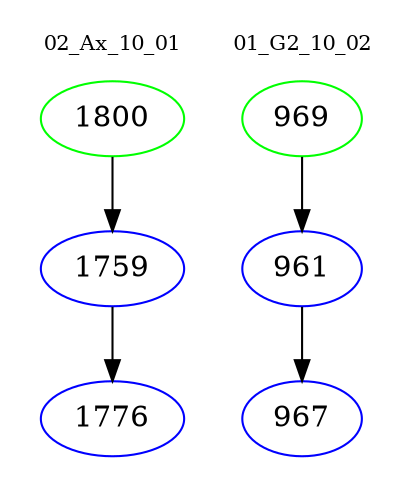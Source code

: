 digraph{
subgraph cluster_0 {
color = white
label = "02_Ax_10_01";
fontsize=10;
T0_1800 [label="1800", color="green"]
T0_1800 -> T0_1759 [color="black"]
T0_1759 [label="1759", color="blue"]
T0_1759 -> T0_1776 [color="black"]
T0_1776 [label="1776", color="blue"]
}
subgraph cluster_1 {
color = white
label = "01_G2_10_02";
fontsize=10;
T1_969 [label="969", color="green"]
T1_969 -> T1_961 [color="black"]
T1_961 [label="961", color="blue"]
T1_961 -> T1_967 [color="black"]
T1_967 [label="967", color="blue"]
}
}
